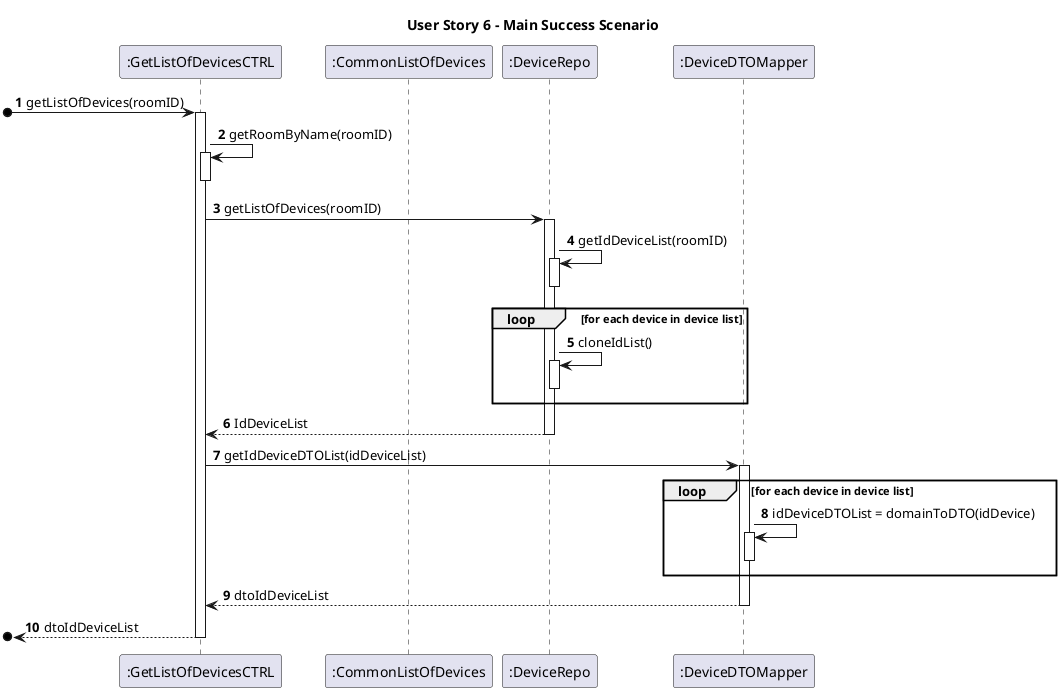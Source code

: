  @startuml
title User Story 6 - Main Success Scenario

autonumber

participant ":GetListOfDevicesCTRL" as C
participant ":CommonListOfDevices" as CD
participant ":DeviceRepo" as DR
participant ":DeviceDTOMapper" as DM


[o-> C : getListOfDevices(roomID)
activate C
C -> C: getRoomByName(roomID)
activate C
deactivate C
C -> DR : getListOfDevices(roomID)
activate DR
DR -> DR : getIdDeviceList(roomID)
activate DR
deactivate DR
loop for each device in device list
DR -> DR : cloneIdList()
activate DR
deactivate DR
end loop
DR --> C : IdDeviceList
deactivate DR
C -> DM : getIdDeviceDTOList(idDeviceList)
activate DM
loop for each device in device list
DM -> DM : idDeviceDTOList = domainToDTO(idDevice)
activate DM
deactivate DM
end loop
DM --> C : dtoIdDeviceList
deactivate DM
[o<-- C : dtoIdDeviceList
deactivate C

@enduml